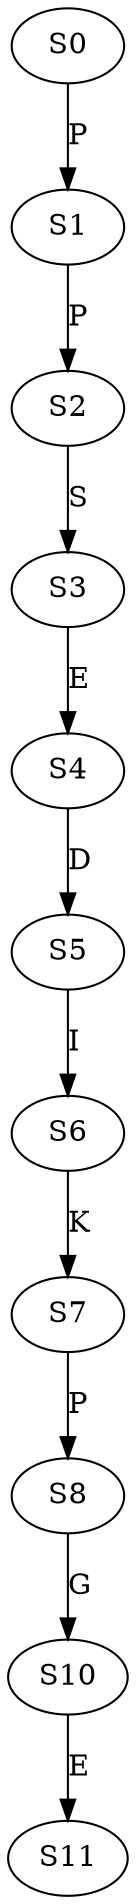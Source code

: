 strict digraph  {
	S0 -> S1 [ label = P ];
	S1 -> S2 [ label = P ];
	S2 -> S3 [ label = S ];
	S3 -> S4 [ label = E ];
	S4 -> S5 [ label = D ];
	S5 -> S6 [ label = I ];
	S6 -> S7 [ label = K ];
	S7 -> S8 [ label = P ];
	S8 -> S10 [ label = G ];
	S10 -> S11 [ label = E ];
}
